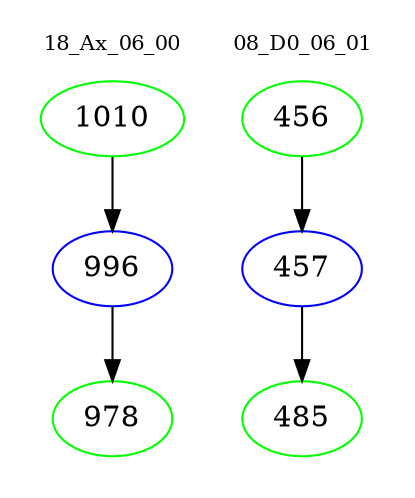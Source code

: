 digraph{
subgraph cluster_0 {
color = white
label = "18_Ax_06_00";
fontsize=10;
T0_1010 [label="1010", color="green"]
T0_1010 -> T0_996 [color="black"]
T0_996 [label="996", color="blue"]
T0_996 -> T0_978 [color="black"]
T0_978 [label="978", color="green"]
}
subgraph cluster_1 {
color = white
label = "08_D0_06_01";
fontsize=10;
T1_456 [label="456", color="green"]
T1_456 -> T1_457 [color="black"]
T1_457 [label="457", color="blue"]
T1_457 -> T1_485 [color="black"]
T1_485 [label="485", color="green"]
}
}
